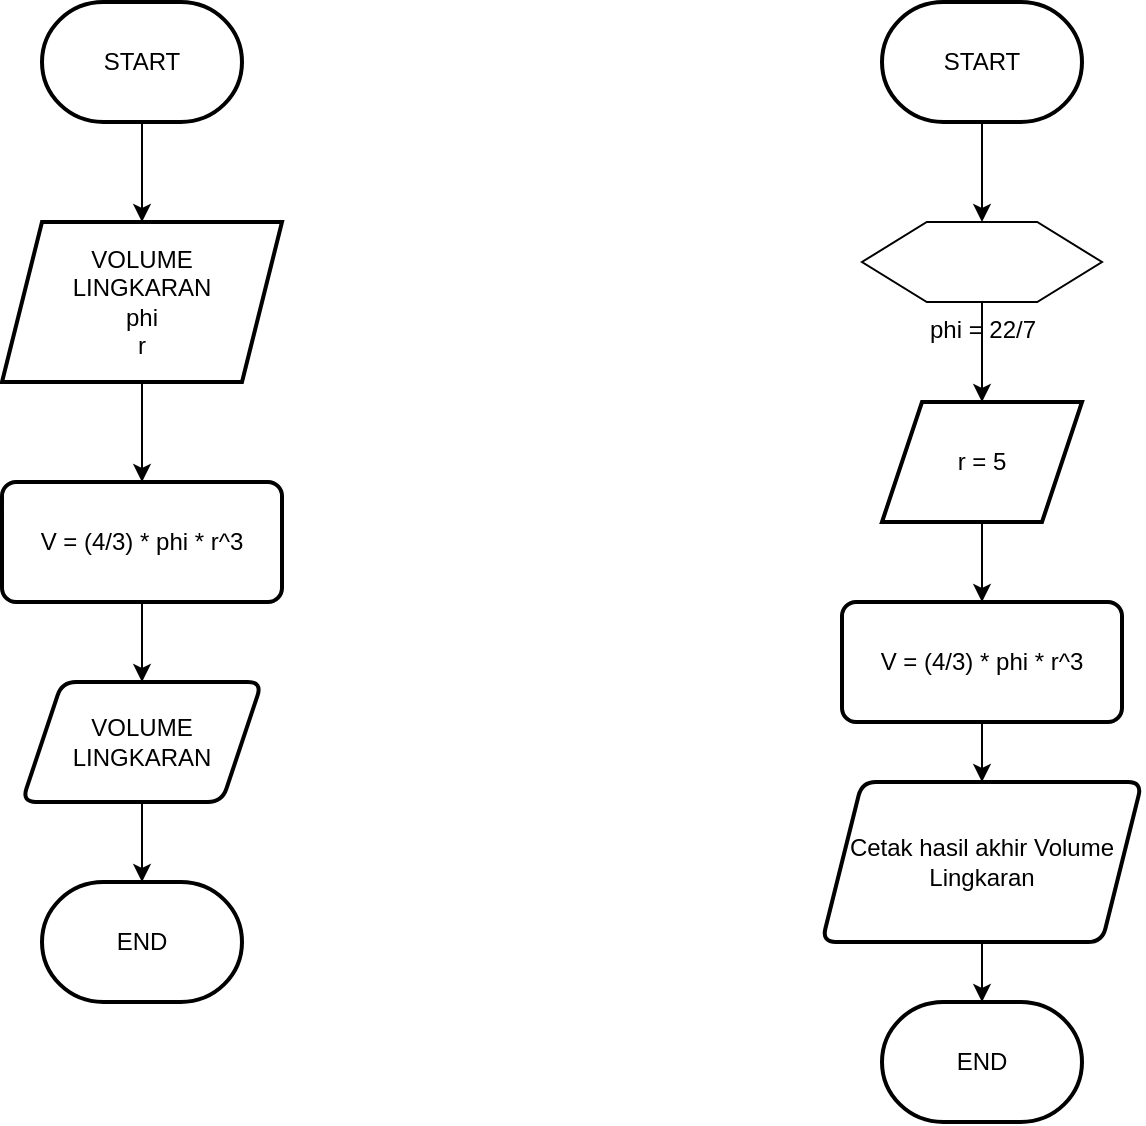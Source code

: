 <mxfile version="22.1.7" type="github">
  <diagram name="Halaman-1" id="KOy_Ci9huCZcaGlgWq4v">
    <mxGraphModel dx="926" dy="469" grid="1" gridSize="10" guides="1" tooltips="1" connect="1" arrows="1" fold="1" page="1" pageScale="1" pageWidth="827" pageHeight="1169" math="0" shadow="0">
      <root>
        <mxCell id="0" />
        <mxCell id="1" parent="0" />
        <mxCell id="tXMpjYF7gjh7UblVH9AT-4" value="" style="edgeStyle=orthogonalEdgeStyle;rounded=0;orthogonalLoop=1;jettySize=auto;html=1;" edge="1" parent="1" source="tXMpjYF7gjh7UblVH9AT-2" target="tXMpjYF7gjh7UblVH9AT-3">
          <mxGeometry relative="1" as="geometry" />
        </mxCell>
        <mxCell id="tXMpjYF7gjh7UblVH9AT-2" value="START" style="strokeWidth=2;html=1;shape=mxgraph.flowchart.terminator;whiteSpace=wrap;" vertex="1" parent="1">
          <mxGeometry x="130" y="90" width="100" height="60" as="geometry" />
        </mxCell>
        <mxCell id="tXMpjYF7gjh7UblVH9AT-6" value="" style="edgeStyle=orthogonalEdgeStyle;rounded=0;orthogonalLoop=1;jettySize=auto;html=1;" edge="1" parent="1" source="tXMpjYF7gjh7UblVH9AT-3" target="tXMpjYF7gjh7UblVH9AT-5">
          <mxGeometry relative="1" as="geometry" />
        </mxCell>
        <mxCell id="tXMpjYF7gjh7UblVH9AT-3" value="VOLUME&lt;br&gt;LINGKARAN&lt;br&gt;phi&lt;br&gt;r" style="shape=parallelogram;perimeter=parallelogramPerimeter;whiteSpace=wrap;html=1;fixedSize=1;strokeWidth=2;" vertex="1" parent="1">
          <mxGeometry x="110" y="200" width="140" height="80" as="geometry" />
        </mxCell>
        <mxCell id="tXMpjYF7gjh7UblVH9AT-8" value="" style="edgeStyle=orthogonalEdgeStyle;rounded=0;orthogonalLoop=1;jettySize=auto;html=1;" edge="1" parent="1" source="tXMpjYF7gjh7UblVH9AT-5" target="tXMpjYF7gjh7UblVH9AT-7">
          <mxGeometry relative="1" as="geometry" />
        </mxCell>
        <mxCell id="tXMpjYF7gjh7UblVH9AT-5" value="V = (4/3) * phi * r^3" style="rounded=1;whiteSpace=wrap;html=1;absoluteArcSize=1;arcSize=14;strokeWidth=2;" vertex="1" parent="1">
          <mxGeometry x="110" y="330" width="140" height="60" as="geometry" />
        </mxCell>
        <mxCell id="tXMpjYF7gjh7UblVH9AT-10" value="" style="edgeStyle=orthogonalEdgeStyle;rounded=0;orthogonalLoop=1;jettySize=auto;html=1;" edge="1" parent="1" source="tXMpjYF7gjh7UblVH9AT-7" target="tXMpjYF7gjh7UblVH9AT-9">
          <mxGeometry relative="1" as="geometry" />
        </mxCell>
        <mxCell id="tXMpjYF7gjh7UblVH9AT-7" value="VOLUME LINGKARAN" style="shape=parallelogram;perimeter=parallelogramPerimeter;whiteSpace=wrap;html=1;fixedSize=1;rounded=1;arcSize=14;strokeWidth=2;" vertex="1" parent="1">
          <mxGeometry x="120" y="430" width="120" height="60" as="geometry" />
        </mxCell>
        <mxCell id="tXMpjYF7gjh7UblVH9AT-9" value="END" style="strokeWidth=2;html=1;shape=mxgraph.flowchart.terminator;whiteSpace=wrap;" vertex="1" parent="1">
          <mxGeometry x="130" y="530" width="100" height="60" as="geometry" />
        </mxCell>
        <mxCell id="tXMpjYF7gjh7UblVH9AT-23" value="" style="edgeStyle=orthogonalEdgeStyle;rounded=0;orthogonalLoop=1;jettySize=auto;html=1;" edge="1" parent="1" source="tXMpjYF7gjh7UblVH9AT-12" target="tXMpjYF7gjh7UblVH9AT-22">
          <mxGeometry relative="1" as="geometry" />
        </mxCell>
        <mxCell id="tXMpjYF7gjh7UblVH9AT-12" value="START" style="strokeWidth=2;html=1;shape=mxgraph.flowchart.terminator;whiteSpace=wrap;" vertex="1" parent="1">
          <mxGeometry x="550" y="90" width="100" height="60" as="geometry" />
        </mxCell>
        <mxCell id="tXMpjYF7gjh7UblVH9AT-13" value="" style="edgeStyle=orthogonalEdgeStyle;rounded=0;orthogonalLoop=1;jettySize=auto;html=1;" edge="1" parent="1" source="tXMpjYF7gjh7UblVH9AT-14" target="tXMpjYF7gjh7UblVH9AT-16">
          <mxGeometry relative="1" as="geometry" />
        </mxCell>
        <mxCell id="tXMpjYF7gjh7UblVH9AT-14" value="r = 5" style="shape=parallelogram;perimeter=parallelogramPerimeter;whiteSpace=wrap;html=1;fixedSize=1;strokeWidth=2;" vertex="1" parent="1">
          <mxGeometry x="550" y="290" width="100" height="60" as="geometry" />
        </mxCell>
        <mxCell id="tXMpjYF7gjh7UblVH9AT-15" value="" style="edgeStyle=orthogonalEdgeStyle;rounded=0;orthogonalLoop=1;jettySize=auto;html=1;" edge="1" parent="1" source="tXMpjYF7gjh7UblVH9AT-16" target="tXMpjYF7gjh7UblVH9AT-18">
          <mxGeometry relative="1" as="geometry" />
        </mxCell>
        <mxCell id="tXMpjYF7gjh7UblVH9AT-16" value="V = (4/3) * phi * r^3" style="rounded=1;whiteSpace=wrap;html=1;absoluteArcSize=1;arcSize=14;strokeWidth=2;" vertex="1" parent="1">
          <mxGeometry x="530" y="390" width="140" height="60" as="geometry" />
        </mxCell>
        <mxCell id="tXMpjYF7gjh7UblVH9AT-17" value="" style="edgeStyle=orthogonalEdgeStyle;rounded=0;orthogonalLoop=1;jettySize=auto;html=1;" edge="1" parent="1" source="tXMpjYF7gjh7UblVH9AT-18" target="tXMpjYF7gjh7UblVH9AT-19">
          <mxGeometry relative="1" as="geometry" />
        </mxCell>
        <mxCell id="tXMpjYF7gjh7UblVH9AT-18" value="Cetak hasil akhir Volume Lingkaran" style="shape=parallelogram;perimeter=parallelogramPerimeter;whiteSpace=wrap;html=1;fixedSize=1;rounded=1;arcSize=14;strokeWidth=2;" vertex="1" parent="1">
          <mxGeometry x="520" y="480" width="160" height="80" as="geometry" />
        </mxCell>
        <mxCell id="tXMpjYF7gjh7UblVH9AT-19" value="END" style="strokeWidth=2;html=1;shape=mxgraph.flowchart.terminator;whiteSpace=wrap;" vertex="1" parent="1">
          <mxGeometry x="550" y="590" width="100" height="60" as="geometry" />
        </mxCell>
        <mxCell id="tXMpjYF7gjh7UblVH9AT-24" value="" style="edgeStyle=orthogonalEdgeStyle;rounded=0;orthogonalLoop=1;jettySize=auto;html=1;" edge="1" parent="1" source="tXMpjYF7gjh7UblVH9AT-22" target="tXMpjYF7gjh7UblVH9AT-14">
          <mxGeometry relative="1" as="geometry" />
        </mxCell>
        <mxCell id="tXMpjYF7gjh7UblVH9AT-22" value="phi = 22/7" style="verticalLabelPosition=bottom;verticalAlign=top;html=1;shape=hexagon;perimeter=hexagonPerimeter2;arcSize=6;size=0.27;" vertex="1" parent="1">
          <mxGeometry x="540" y="200" width="120" height="40" as="geometry" />
        </mxCell>
      </root>
    </mxGraphModel>
  </diagram>
</mxfile>
